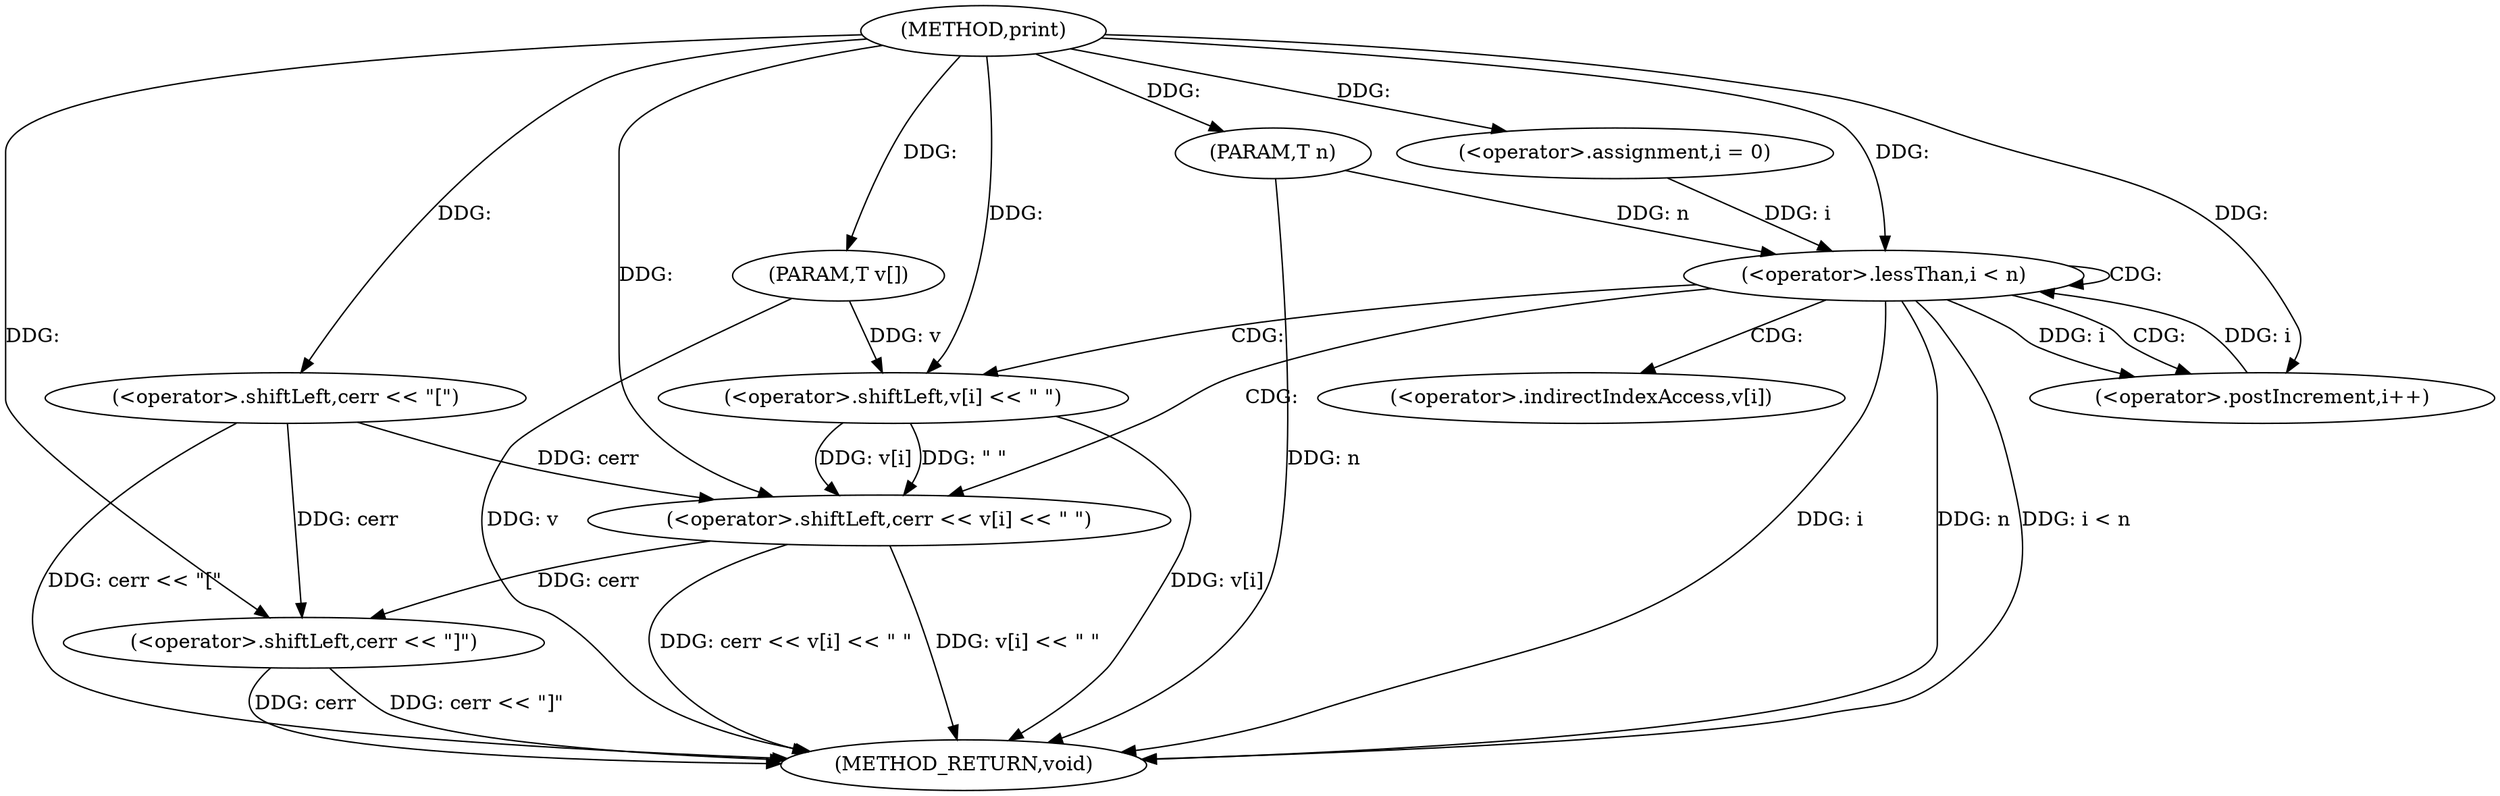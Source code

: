 digraph "print" {  
"1000168" [label = "(METHOD,print)" ]
"1000196" [label = "(METHOD_RETURN,void)" ]
"1000169" [label = "(PARAM,T v[])" ]
"1000170" [label = "(PARAM,T n)" ]
"1000172" [label = "(<operator>.shiftLeft,cerr << \"[\")" ]
"1000193" [label = "(<operator>.shiftLeft,cerr << \"]\")" ]
"1000177" [label = "(<operator>.assignment,i = 0)" ]
"1000180" [label = "(<operator>.lessThan,i < n)" ]
"1000183" [label = "(<operator>.postIncrement,i++)" ]
"1000186" [label = "(<operator>.shiftLeft,cerr << v[i] << \" \")" ]
"1000188" [label = "(<operator>.shiftLeft,v[i] << \" \")" ]
"1000189" [label = "(<operator>.indirectIndexAccess,v[i])" ]
  "1000169" -> "1000196"  [ label = "DDG: v"] 
  "1000170" -> "1000196"  [ label = "DDG: n"] 
  "1000172" -> "1000196"  [ label = "DDG: cerr << \"[\""] 
  "1000180" -> "1000196"  [ label = "DDG: i"] 
  "1000180" -> "1000196"  [ label = "DDG: n"] 
  "1000180" -> "1000196"  [ label = "DDG: i < n"] 
  "1000193" -> "1000196"  [ label = "DDG: cerr"] 
  "1000193" -> "1000196"  [ label = "DDG: cerr << \"]\""] 
  "1000188" -> "1000196"  [ label = "DDG: v[i]"] 
  "1000186" -> "1000196"  [ label = "DDG: v[i] << \" \""] 
  "1000186" -> "1000196"  [ label = "DDG: cerr << v[i] << \" \""] 
  "1000168" -> "1000169"  [ label = "DDG: "] 
  "1000168" -> "1000170"  [ label = "DDG: "] 
  "1000168" -> "1000172"  [ label = "DDG: "] 
  "1000168" -> "1000177"  [ label = "DDG: "] 
  "1000172" -> "1000193"  [ label = "DDG: cerr"] 
  "1000186" -> "1000193"  [ label = "DDG: cerr"] 
  "1000168" -> "1000193"  [ label = "DDG: "] 
  "1000177" -> "1000180"  [ label = "DDG: i"] 
  "1000183" -> "1000180"  [ label = "DDG: i"] 
  "1000168" -> "1000180"  [ label = "DDG: "] 
  "1000170" -> "1000180"  [ label = "DDG: n"] 
  "1000180" -> "1000183"  [ label = "DDG: i"] 
  "1000168" -> "1000183"  [ label = "DDG: "] 
  "1000172" -> "1000186"  [ label = "DDG: cerr"] 
  "1000168" -> "1000186"  [ label = "DDG: "] 
  "1000188" -> "1000186"  [ label = "DDG: \" \""] 
  "1000188" -> "1000186"  [ label = "DDG: v[i]"] 
  "1000169" -> "1000188"  [ label = "DDG: v"] 
  "1000168" -> "1000188"  [ label = "DDG: "] 
  "1000180" -> "1000186"  [ label = "CDG: "] 
  "1000180" -> "1000180"  [ label = "CDG: "] 
  "1000180" -> "1000188"  [ label = "CDG: "] 
  "1000180" -> "1000183"  [ label = "CDG: "] 
  "1000180" -> "1000189"  [ label = "CDG: "] 
}
